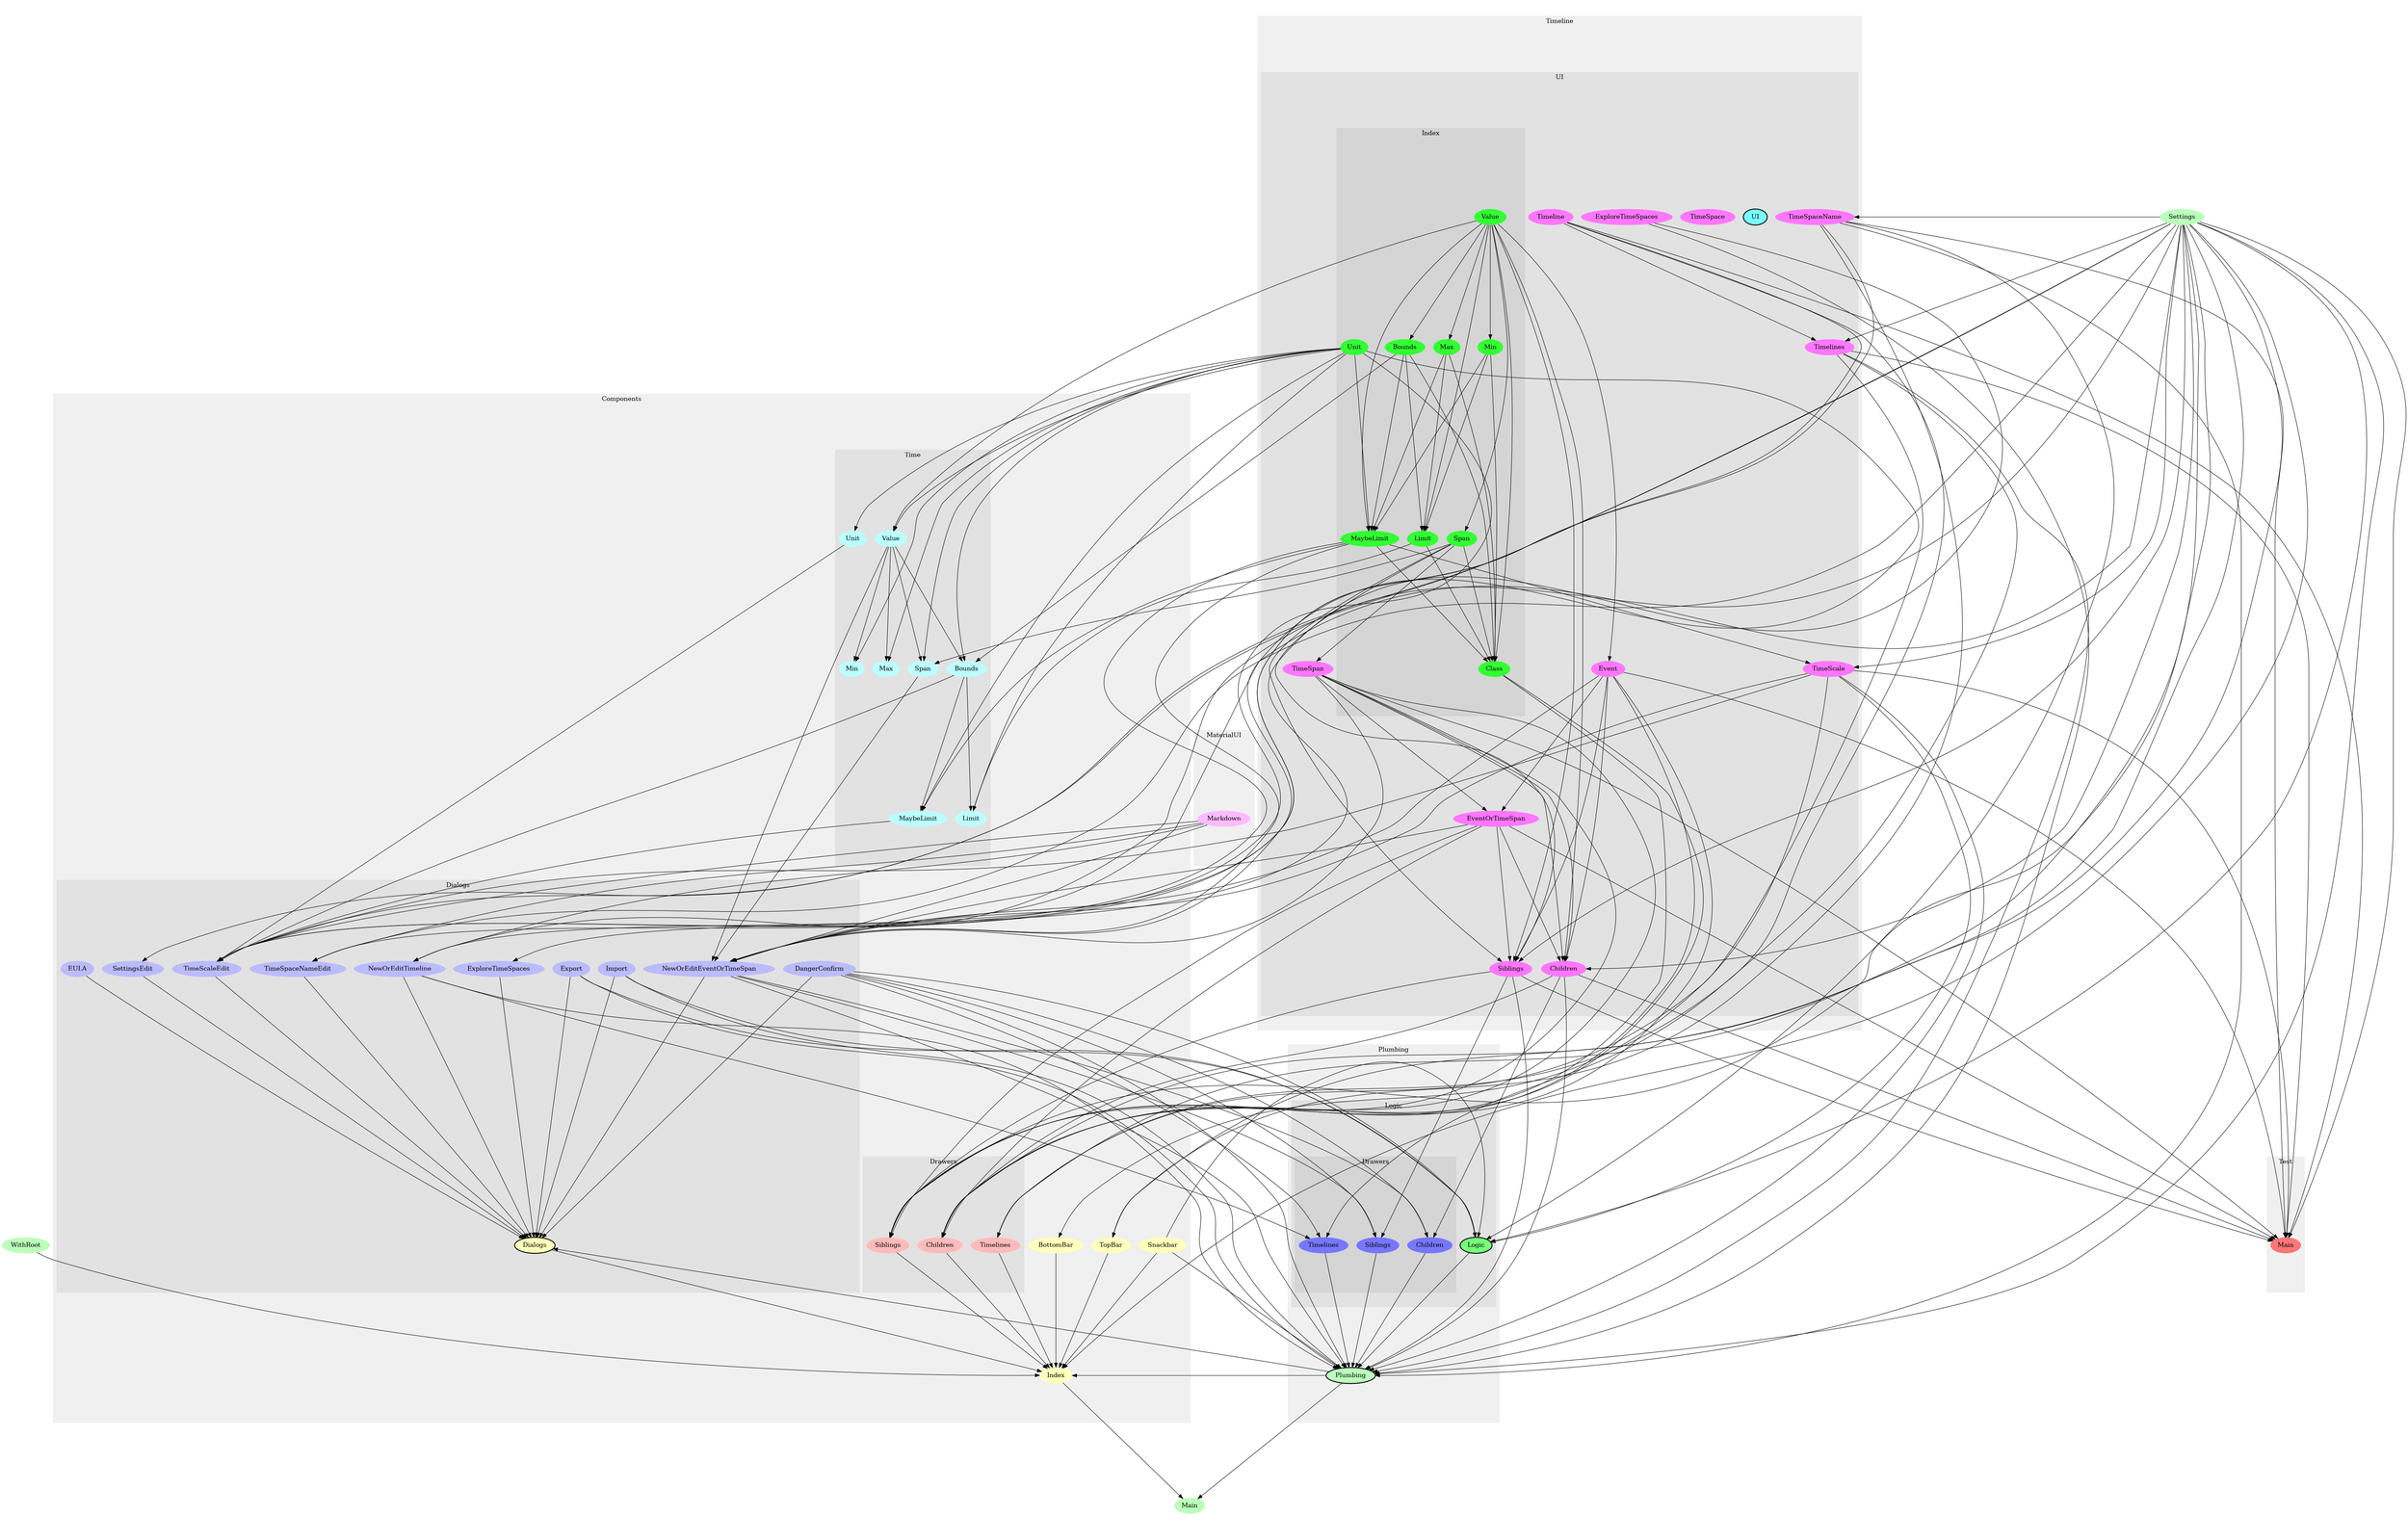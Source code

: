 digraph Modules {
size="48,32";
ratio="fill";
u27[label="WithRoot",style="filled",fillcolor="#bbffbb",penwidth="0"];
u28[label="Settings",style="filled",fillcolor="#bbffbb",penwidth="0"];
u55[label="Main",style="filled",fillcolor="#bbffbb",penwidth="0"];
subgraph cluster_0 {
label="Components";
color="#0000000F";
style="filled";
u41[label="Snackbar",style="filled",fillcolor="#ffffbb",penwidth="0"];
u42[label="BottomBar",style="filled",fillcolor="#ffffbb",penwidth="0"];
u43[label="TopBar",style="filled",fillcolor="#ffffbb",penwidth="0"];
u44[label="Index",style="filled",fillcolor="#ffffbb",penwidth="0"];
subgraph cluster_1 {
label="Dialogs";
color="#0000000F";
style="filled";
u29[label="Dialogs",style="filled,bold",fillcolor="#ffffbb"];
u45[label="TimeSpaceNameEdit",style="filled",fillcolor="#bbbbff",penwidth="0"];
u46[label="TimeScaleEdit",style="filled",fillcolor="#bbbbff",penwidth="0"];
u47[label="Import",style="filled",fillcolor="#bbbbff",penwidth="0"];
u48[label="NewOrEditEventOrTimeSpan",style="filled",fillcolor="#bbbbff",penwidth="0"];
u49[label="NewOrEditTimeline",style="filled",fillcolor="#bbbbff",penwidth="0"];
u50[label="EULA",style="filled",fillcolor="#bbbbff",penwidth="0"];
u51[label="ExploreTimeSpaces",style="filled",fillcolor="#bbbbff",penwidth="0"];
u52[label="Export",style="filled",fillcolor="#bbbbff",penwidth="0"];
u53[label="SettingsEdit",style="filled",fillcolor="#bbbbff",penwidth="0"];
u54[label="DangerConfirm",style="filled",fillcolor="#bbbbff",penwidth="0"];

}
subgraph cluster_2 {
label="Drawers";
color="#0000000F";
style="filled";
u30[label="Siblings",style="filled",fillcolor="#ffbbbb",penwidth="0"];
u31[label="Timelines",style="filled",fillcolor="#ffbbbb",penwidth="0"];
u32[label="Children",style="filled",fillcolor="#ffbbbb",penwidth="0"];

}
subgraph cluster_3 {
label="Time";
color="#0000000F";
style="filled";
u33[label="Min",style="filled",fillcolor="#bbffff",penwidth="0"];
u34[label="Unit",style="filled",fillcolor="#bbffff",penwidth="0"];
u35[label="MaybeLimit",style="filled",fillcolor="#bbffff",penwidth="0"];
u36[label="Limit",style="filled",fillcolor="#bbffff",penwidth="0"];
u37[label="Value",style="filled",fillcolor="#bbffff",penwidth="0"];
u38[label="Bounds",style="filled",fillcolor="#bbffff",penwidth="0"];
u39[label="Max",style="filled",fillcolor="#bbffff",penwidth="0"];
u40[label="Span",style="filled",fillcolor="#bbffff",penwidth="0"];

}

}
subgraph cluster_4 {
label="MaterialUI";
color="#0000000F";
style="filled";
u26[label="Markdown",style="filled",fillcolor="#ffbbff",penwidth="0"];

}
subgraph cluster_5 {
label="Plumbing";
color="#0000000F";
style="filled";
u21[label="Plumbing",style="filled,bold",fillcolor="#bbffbb"];
subgraph cluster_6 {
label="Logic";
color="#0000000F";
style="filled";
u25[label="Logic",style="filled,bold",fillcolor="#77ff77"];
subgraph cluster_7 {
label="Drawers";
color="#0000000F";
style="filled";
u22[label="Siblings",style="filled",fillcolor="#7777ff",penwidth="0"];
u23[label="Timelines",style="filled",fillcolor="#7777ff",penwidth="0"];
u24[label="Children",style="filled",fillcolor="#7777ff",penwidth="0"];

}

}

}
subgraph cluster_8 {
label="Test";
color="#0000000F";
style="filled";
u56[label="Main",style="filled",fillcolor="#ff7777",penwidth="0"];

}
subgraph cluster_9 {
label="Timeline";
color="#0000000F";
style="filled";
subgraph cluster_10 {
label="UI";
color="#0000000F";
style="filled";
u0[label="UI",style="filled,bold",fillcolor="#77ffff"];
u1[label="TimeSpan",style="filled",fillcolor="#ff77ff",penwidth="0"];
u2[label="Siblings",style="filled",fillcolor="#ff77ff",penwidth="0"];
u3[label="Timelines",style="filled",fillcolor="#ff77ff",penwidth="0"];
u4[label="Event",style="filled",fillcolor="#ff77ff",penwidth="0"];
u14[label="TimeSpace",style="filled",fillcolor="#ff77ff",penwidth="0"];
u15[label="ExploreTimeSpaces",style="filled",fillcolor="#ff77ff",penwidth="0"];
u16[label="TimeScale",style="filled",fillcolor="#ff77ff",penwidth="0"];
u17[label="Timeline",style="filled",fillcolor="#ff77ff",penwidth="0"];
u18[label="Children",style="filled",fillcolor="#ff77ff",penwidth="0"];
u19[label="TimeSpaceName",style="filled",fillcolor="#ff77ff",penwidth="0"];
u20[label="EventOrTimeSpan",style="filled",fillcolor="#ff77ff",penwidth="0"];
subgraph cluster_11 {
label="Index";
color="#0000000F";
style="filled";
u5[label="Min",style="filled",fillcolor="#33ff33",penwidth="0"];
u6[label="Class",style="filled",fillcolor="#33ff33",penwidth="0"];
u7[label="Unit",style="filled",fillcolor="#33ff33",penwidth="0"];
u8[label="MaybeLimit",style="filled",fillcolor="#33ff33",penwidth="0"];
u9[label="Limit",style="filled",fillcolor="#33ff33",penwidth="0"];
u10[label="Value",style="filled",fillcolor="#33ff33",penwidth="0"];
u11[label="Bounds",style="filled",fillcolor="#33ff33",penwidth="0"];
u12[label="Max",style="filled",fillcolor="#33ff33",penwidth="0"];
u13[label="Span",style="filled",fillcolor="#33ff33",penwidth="0"];

}

}

}
u13 -> u1;
u1 -> u2;
u4 -> u2;
u10 -> u2;
u13 -> u2;
u20 -> u2;
u28 -> u2;
u17 -> u3;
u28 -> u3;
u10 -> u4;
u10 -> u5;
u5 -> u6;
u8 -> u6;
u9 -> u6;
u10 -> u6;
u11 -> u6;
u12 -> u6;
u13 -> u6;
u5 -> u8;
u7 -> u8;
u10 -> u8;
u11 -> u8;
u12 -> u8;
u5 -> u9;
u10 -> u9;
u11 -> u9;
u12 -> u9;
u10 -> u11;
u10 -> u12;
u10 -> u13;
u8 -> u16;
u28 -> u16;
u1 -> u18;
u4 -> u18;
u10 -> u18;
u13 -> u18;
u20 -> u18;
u28 -> u18;
u28 -> u19;
u1 -> u20;
u4 -> u20;
u2 -> u21;
u3 -> u21;
u15 -> u21;
u16 -> u21;
u18 -> u21;
u19 -> u21;
u22 -> u21;
u23 -> u21;
u24 -> u21;
u25 -> u21;
u28 -> u21;
u41 -> u21;
u47 -> u21;
u48 -> u21;
u49 -> u21;
u52 -> u21;
u54 -> u21;
u2 -> u22;
u48 -> u22;
u54 -> u22;
u3 -> u23;
u49 -> u23;
u54 -> u23;
u18 -> u24;
u48 -> u24;
u54 -> u24;
u16 -> u25;
u19 -> u25;
u28 -> u25;
u41 -> u25;
u47 -> u25;
u52 -> u25;
u54 -> u25;
u21 -> u29;
u45 -> u29;
u46 -> u29;
u47 -> u29;
u48 -> u29;
u49 -> u29;
u50 -> u29;
u51 -> u29;
u52 -> u29;
u53 -> u29;
u54 -> u29;
u1 -> u30;
u2 -> u30;
u4 -> u30;
u6 -> u30;
u20 -> u30;
u28 -> u30;
u3 -> u31;
u17 -> u31;
u28 -> u31;
u1 -> u32;
u4 -> u32;
u6 -> u32;
u18 -> u32;
u20 -> u32;
u28 -> u32;
u7 -> u33;
u37 -> u33;
u7 -> u34;
u7 -> u35;
u8 -> u35;
u38 -> u35;
u7 -> u36;
u9 -> u36;
u38 -> u36;
u7 -> u37;
u10 -> u37;
u7 -> u38;
u11 -> u38;
u37 -> u38;
u7 -> u39;
u37 -> u39;
u7 -> u40;
u13 -> u40;
u37 -> u40;
u16 -> u42;
u19 -> u43;
u28 -> u43;
u21 -> u44;
u27 -> u44;
u28 -> u44;
u29 -> u44;
u30 -> u44;
u31 -> u44;
u32 -> u44;
u41 -> u44;
u42 -> u44;
u43 -> u44;
u19 -> u45;
u26 -> u45;
u28 -> u45;
u7 -> u46;
u8 -> u46;
u16 -> u46;
u26 -> u46;
u28 -> u46;
u34 -> u46;
u35 -> u46;
u38 -> u46;
u1 -> u48;
u4 -> u48;
u7 -> u48;
u8 -> u48;
u16 -> u48;
u20 -> u48;
u26 -> u48;
u28 -> u48;
u37 -> u48;
u40 -> u48;
u17 -> u49;
u26 -> u49;
u28 -> u49;
u15 -> u51;
u28 -> u53;
u21 -> u55;
u44 -> u55;
u1 -> u56;
u2 -> u56;
u3 -> u56;
u4 -> u56;
u16 -> u56;
u17 -> u56;
u18 -> u56;
u19 -> u56;
u20 -> u56;
u28 -> u56;

}

